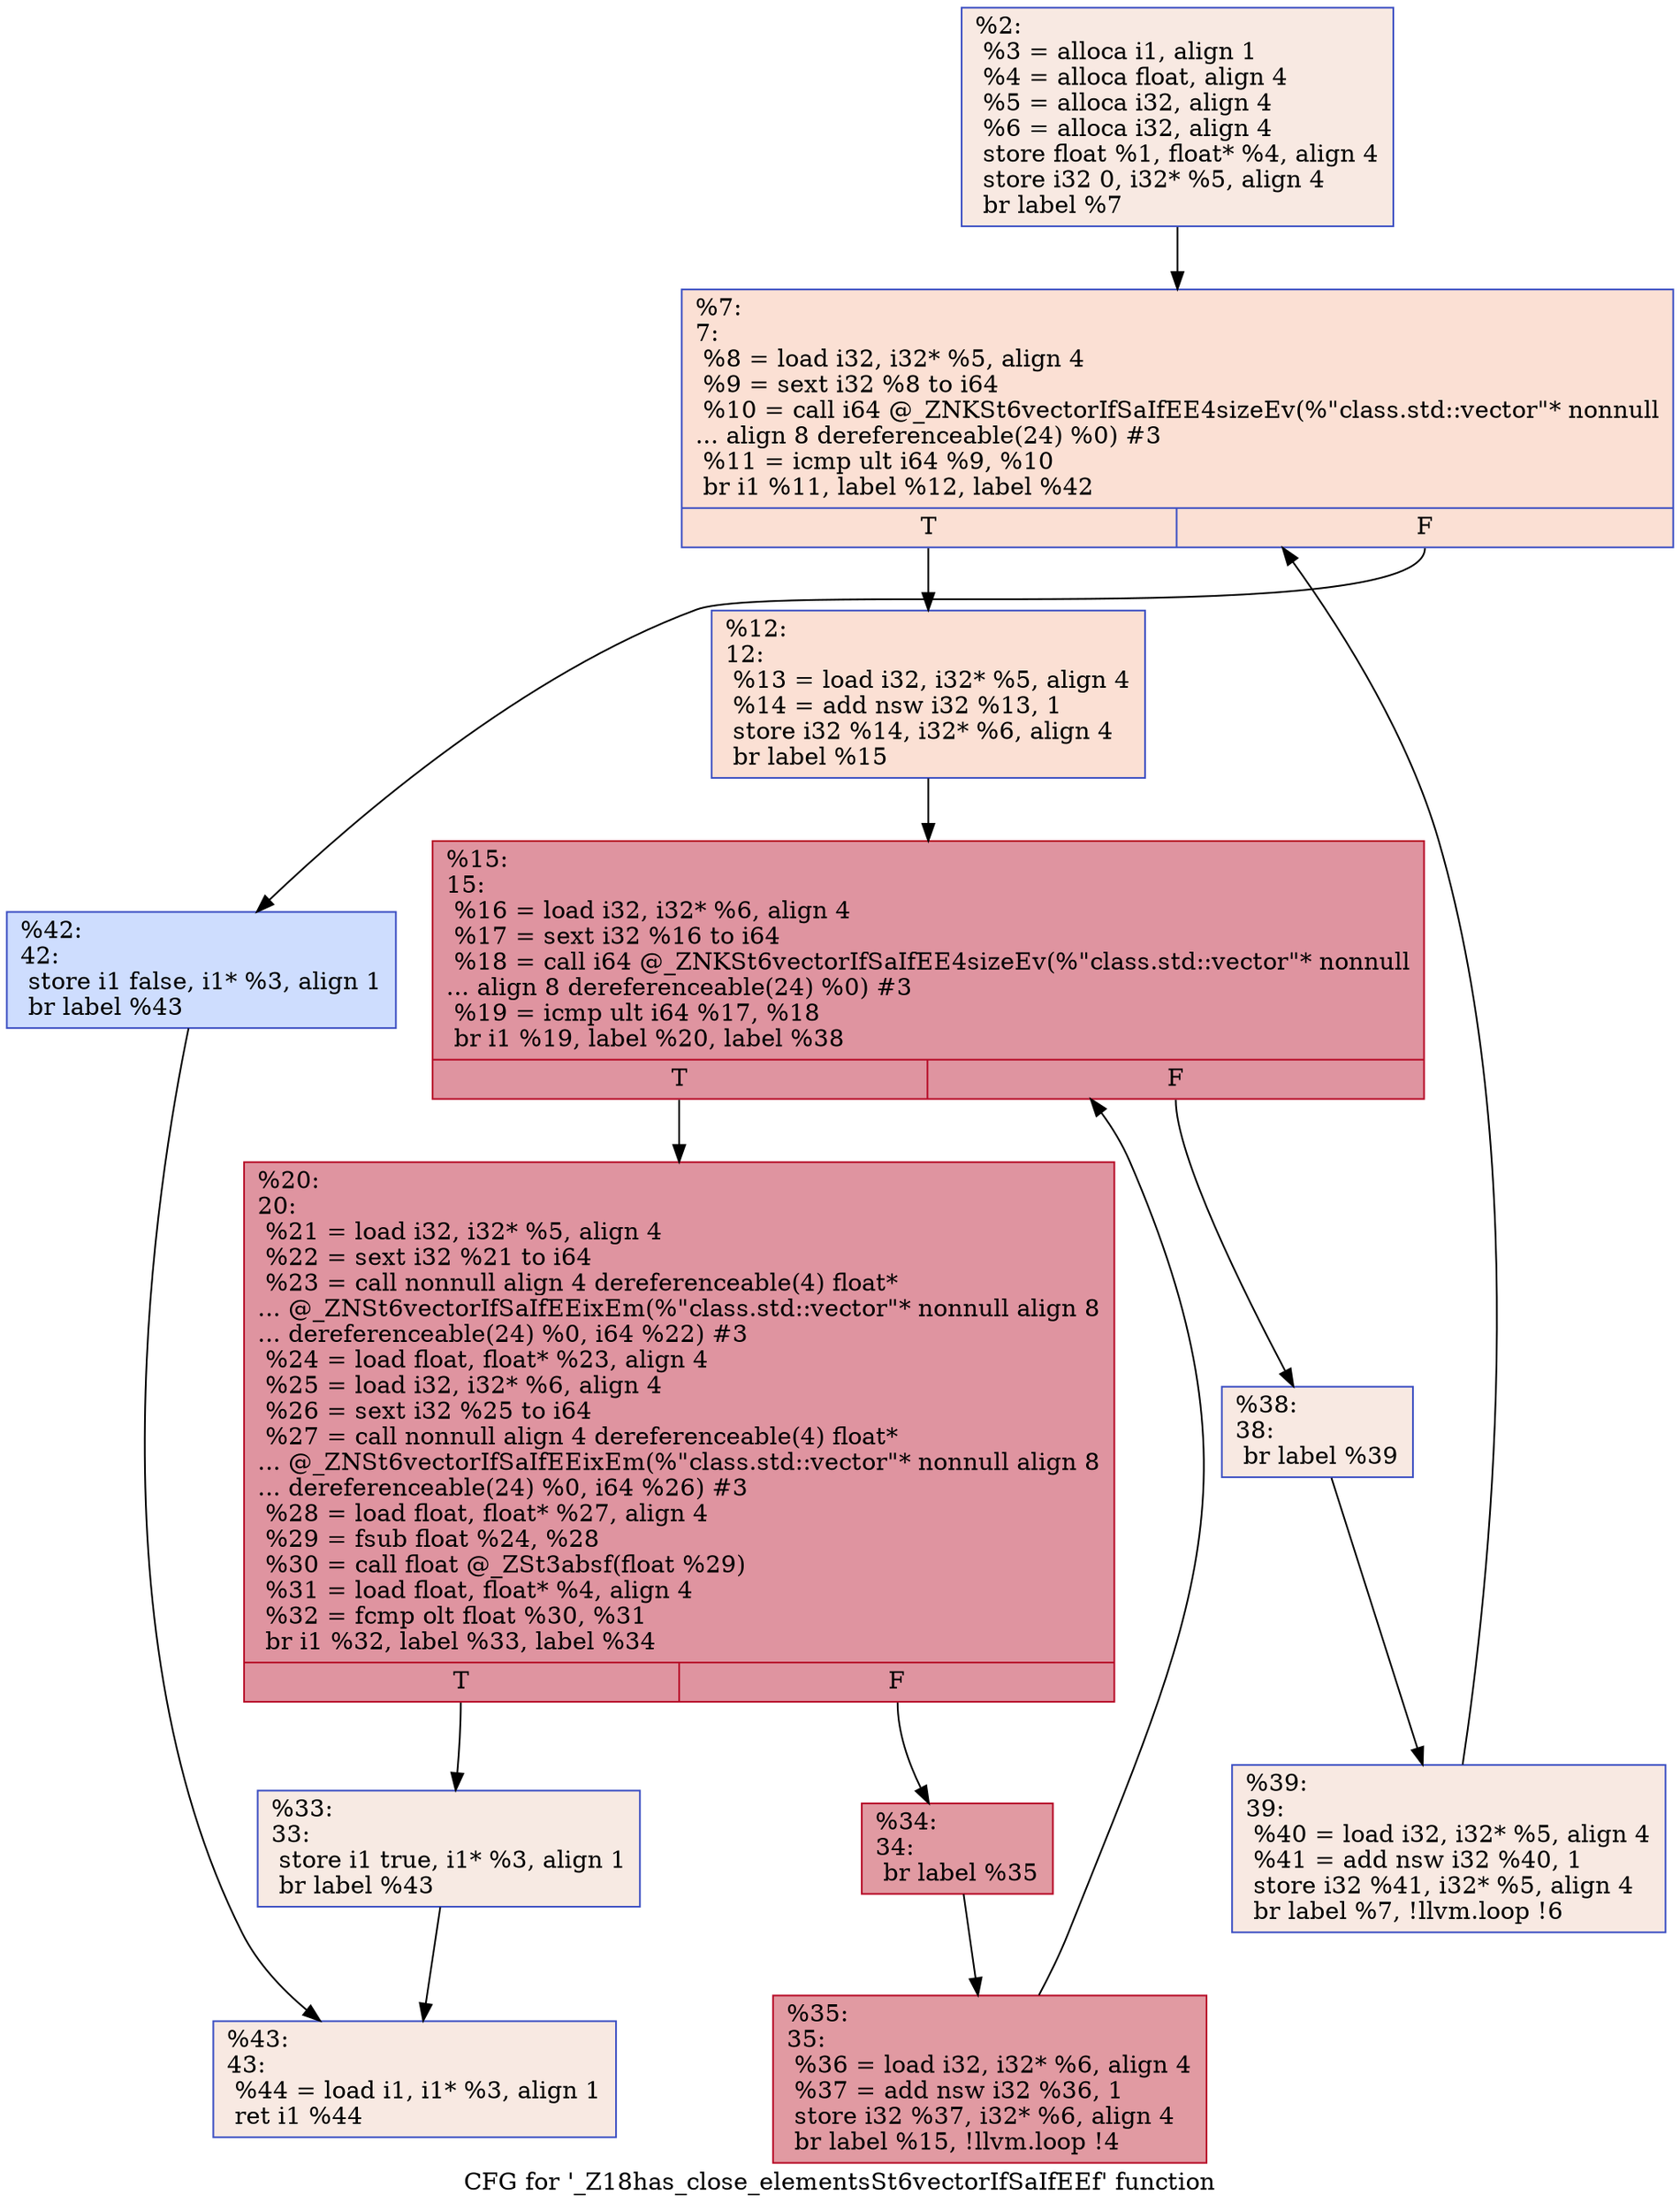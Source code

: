 digraph "CFG for '_Z18has_close_elementsSt6vectorIfSaIfEEf' function" {
	label="CFG for '_Z18has_close_elementsSt6vectorIfSaIfEEf' function";

	Node0x5634e62ff270 [shape=record,color="#3d50c3ff", style=filled, fillcolor="#efcebd70",label="{%2:\l  %3 = alloca i1, align 1\l  %4 = alloca float, align 4\l  %5 = alloca i32, align 4\l  %6 = alloca i32, align 4\l  store float %1, float* %4, align 4\l  store i32 0, i32* %5, align 4\l  br label %7\l}"];
	Node0x5634e62ff270 -> Node0x5634e62ffc60;
	Node0x5634e62ffc60 [shape=record,color="#3d50c3ff", style=filled, fillcolor="#f7b99e70",label="{%7:\l7:                                                \l  %8 = load i32, i32* %5, align 4\l  %9 = sext i32 %8 to i64\l  %10 = call i64 @_ZNKSt6vectorIfSaIfEE4sizeEv(%\"class.std::vector\"* nonnull\l... align 8 dereferenceable(24) %0) #3\l  %11 = icmp ult i64 %9, %10\l  br i1 %11, label %12, label %42\l|{<s0>T|<s1>F}}"];
	Node0x5634e62ffc60:s0 -> Node0x5634e6300190;
	Node0x5634e62ffc60:s1 -> Node0x5634e63001e0;
	Node0x5634e6300190 [shape=record,color="#3d50c3ff", style=filled, fillcolor="#f7b99e70",label="{%12:\l12:                                               \l  %13 = load i32, i32* %5, align 4\l  %14 = add nsw i32 %13, 1\l  store i32 %14, i32* %6, align 4\l  br label %15\l}"];
	Node0x5634e6300190 -> Node0x5634e63004b0;
	Node0x5634e63004b0 [shape=record,color="#b70d28ff", style=filled, fillcolor="#b70d2870",label="{%15:\l15:                                               \l  %16 = load i32, i32* %6, align 4\l  %17 = sext i32 %16 to i64\l  %18 = call i64 @_ZNKSt6vectorIfSaIfEE4sizeEv(%\"class.std::vector\"* nonnull\l... align 8 dereferenceable(24) %0) #3\l  %19 = icmp ult i64 %17, %18\l  br i1 %19, label %20, label %38\l|{<s0>T|<s1>F}}"];
	Node0x5634e63004b0:s0 -> Node0x5634e6300790;
	Node0x5634e63004b0:s1 -> Node0x5634e63007e0;
	Node0x5634e6300790 [shape=record,color="#b70d28ff", style=filled, fillcolor="#b70d2870",label="{%20:\l20:                                               \l  %21 = load i32, i32* %5, align 4\l  %22 = sext i32 %21 to i64\l  %23 = call nonnull align 4 dereferenceable(4) float*\l... @_ZNSt6vectorIfSaIfEEixEm(%\"class.std::vector\"* nonnull align 8\l... dereferenceable(24) %0, i64 %22) #3\l  %24 = load float, float* %23, align 4\l  %25 = load i32, i32* %6, align 4\l  %26 = sext i32 %25 to i64\l  %27 = call nonnull align 4 dereferenceable(4) float*\l... @_ZNSt6vectorIfSaIfEEixEm(%\"class.std::vector\"* nonnull align 8\l... dereferenceable(24) %0, i64 %26) #3\l  %28 = load float, float* %27, align 4\l  %29 = fsub float %24, %28\l  %30 = call float @_ZSt3absf(float %29)\l  %31 = load float, float* %4, align 4\l  %32 = fcmp olt float %30, %31\l  br i1 %32, label %33, label %34\l|{<s0>T|<s1>F}}"];
	Node0x5634e6300790:s0 -> Node0x5634e6301560;
	Node0x5634e6300790:s1 -> Node0x5634e63015b0;
	Node0x5634e6301560 [shape=record,color="#3d50c3ff", style=filled, fillcolor="#eed0c070",label="{%33:\l33:                                               \l  store i1 true, i1* %3, align 1\l  br label %43\l}"];
	Node0x5634e6301560 -> Node0x5634e6301780;
	Node0x5634e63015b0 [shape=record,color="#b70d28ff", style=filled, fillcolor="#bb1b2c70",label="{%34:\l34:                                               \l  br label %35\l}"];
	Node0x5634e63015b0 -> Node0x5634e6301840;
	Node0x5634e6301840 [shape=record,color="#b70d28ff", style=filled, fillcolor="#bb1b2c70",label="{%35:\l35:                                               \l  %36 = load i32, i32* %6, align 4\l  %37 = add nsw i32 %36, 1\l  store i32 %37, i32* %6, align 4\l  br label %15, !llvm.loop !4\l}"];
	Node0x5634e6301840 -> Node0x5634e63004b0;
	Node0x5634e63007e0 [shape=record,color="#3d50c3ff", style=filled, fillcolor="#efcebd70",label="{%38:\l38:                                               \l  br label %39\l}"];
	Node0x5634e63007e0 -> Node0x5634e63025d0;
	Node0x5634e63025d0 [shape=record,color="#3d50c3ff", style=filled, fillcolor="#efcebd70",label="{%39:\l39:                                               \l  %40 = load i32, i32* %5, align 4\l  %41 = add nsw i32 %40, 1\l  store i32 %41, i32* %5, align 4\l  br label %7, !llvm.loop !6\l}"];
	Node0x5634e63025d0 -> Node0x5634e62ffc60;
	Node0x5634e63001e0 [shape=record,color="#3d50c3ff", style=filled, fillcolor="#8fb1fe70",label="{%42:\l42:                                               \l  store i1 false, i1* %3, align 1\l  br label %43\l}"];
	Node0x5634e63001e0 -> Node0x5634e6301780;
	Node0x5634e6301780 [shape=record,color="#3d50c3ff", style=filled, fillcolor="#efcebd70",label="{%43:\l43:                                               \l  %44 = load i1, i1* %3, align 1\l  ret i1 %44\l}"];
}
